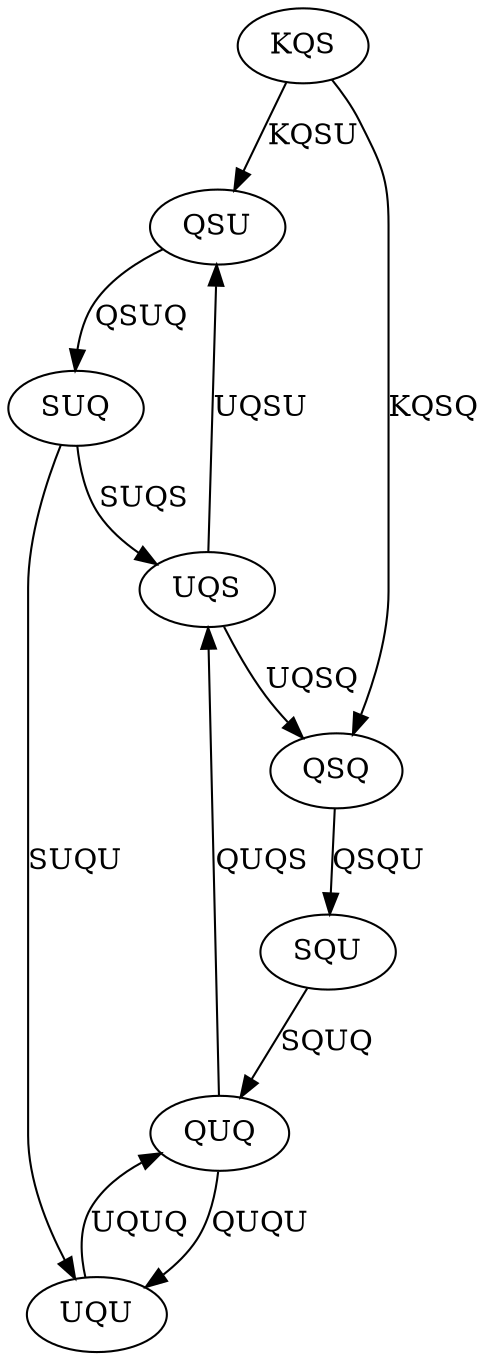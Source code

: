 digraph G {
    KQS -> QSU [label=KQSU]
    KQS -> QSQ [label=KQSQ]
    QSU -> SUQ [label=QSUQ]
    UQS -> QSU [label=UQSU]
    UQS -> QSQ [label=UQSQ]
    SQU -> QUQ [label=SQUQ]
    SUQ -> UQS [label=SUQS]
    SUQ -> UQU [label=SUQU]
    QSQ -> SQU [label=QSQU]
    QUQ -> UQS [label=QUQS]
    QUQ -> UQU [label=QUQU]
    UQU -> QUQ [label=UQUQ]
}